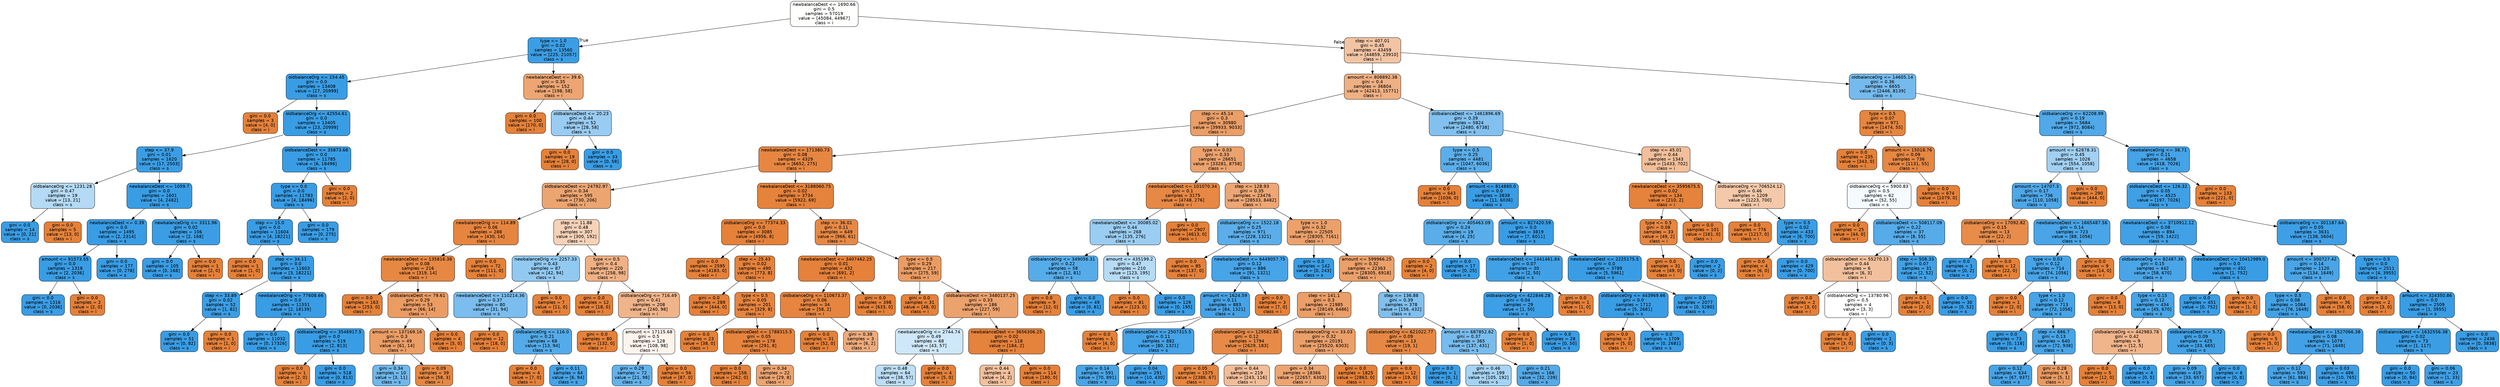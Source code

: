digraph Tree {
node [shape=box, style="filled, rounded", color="black", fontname=helvetica] ;
edge [fontname=helvetica] ;
0 [label="newbalanceDest <= 1690.66\ngini = 0.5\nsamples = 57019\nvalue = [45084, 44967]\nclass = i", fillcolor="#fffffe"] ;
1 [label="type <= 1.0\ngini = 0.02\nsamples = 13560\nvalue = [225, 21057]\nclass = s", fillcolor="#3b9ee5"] ;
0 -> 1 [labeldistance=2.5, labelangle=45, headlabel="True"] ;
2 [label="oldbalanceOrg <= 154.45\ngini = 0.0\nsamples = 13408\nvalue = [27, 20999]\nclass = s", fillcolor="#399de5"] ;
1 -> 2 ;
3 [label="gini = 0.0\nsamples = 3\nvalue = [4, 0]\nclass = i", fillcolor="#e58139"] ;
2 -> 3 ;
4 [label="oldbalanceOrg <= 42554.61\ngini = 0.0\nsamples = 13405\nvalue = [23, 20999]\nclass = s", fillcolor="#399de5"] ;
2 -> 4 ;
5 [label="step <= 37.9\ngini = 0.01\nsamples = 1620\nvalue = [17, 2503]\nclass = s", fillcolor="#3a9ee5"] ;
4 -> 5 ;
6 [label="oldbalanceOrg <= 1231.28\ngini = 0.47\nsamples = 19\nvalue = [13, 21]\nclass = s", fillcolor="#b4daf5"] ;
5 -> 6 ;
7 [label="gini = 0.0\nsamples = 14\nvalue = [0, 21]\nclass = s", fillcolor="#399de5"] ;
6 -> 7 ;
8 [label="gini = 0.0\nsamples = 5\nvalue = [13, 0]\nclass = i", fillcolor="#e58139"] ;
6 -> 8 ;
9 [label="newbalanceDest <= 1059.7\ngini = 0.0\nsamples = 1601\nvalue = [4, 2482]\nclass = s", fillcolor="#399de5"] ;
5 -> 9 ;
10 [label="newbalanceDest <= 0.39\ngini = 0.0\nsamples = 1495\nvalue = [2, 2314]\nclass = s", fillcolor="#399de5"] ;
9 -> 10 ;
11 [label="amount <= 91573.55\ngini = 0.0\nsamples = 1318\nvalue = [2, 2036]\nclass = s", fillcolor="#399de5"] ;
10 -> 11 ;
12 [label="gini = 0.0\nsamples = 1316\nvalue = [0, 2036]\nclass = s", fillcolor="#399de5"] ;
11 -> 12 ;
13 [label="gini = 0.0\nsamples = 2\nvalue = [2, 0]\nclass = i", fillcolor="#e58139"] ;
11 -> 13 ;
14 [label="gini = 0.0\nsamples = 177\nvalue = [0, 278]\nclass = s", fillcolor="#399de5"] ;
10 -> 14 ;
15 [label="newbalanceOrig <= 3311.96\ngini = 0.02\nsamples = 106\nvalue = [2, 168]\nclass = s", fillcolor="#3b9ee5"] ;
9 -> 15 ;
16 [label="gini = 0.0\nsamples = 105\nvalue = [0, 168]\nclass = s", fillcolor="#399de5"] ;
15 -> 16 ;
17 [label="gini = 0.0\nsamples = 1\nvalue = [2, 0]\nclass = i", fillcolor="#e58139"] ;
15 -> 17 ;
18 [label="oldbalanceDest <= 35873.68\ngini = 0.0\nsamples = 11785\nvalue = [6, 18496]\nclass = s", fillcolor="#399de5"] ;
4 -> 18 ;
19 [label="type <= 0.0\ngini = 0.0\nsamples = 11783\nvalue = [4, 18496]\nclass = s", fillcolor="#399de5"] ;
18 -> 19 ;
20 [label="step <= 15.0\ngini = 0.0\nsamples = 11604\nvalue = [4, 18221]\nclass = s", fillcolor="#399de5"] ;
19 -> 20 ;
21 [label="gini = 0.0\nsamples = 1\nvalue = [1, 0]\nclass = i", fillcolor="#e58139"] ;
20 -> 21 ;
22 [label="step <= 34.11\ngini = 0.0\nsamples = 11603\nvalue = [3, 18221]\nclass = s", fillcolor="#399de5"] ;
20 -> 22 ;
23 [label="step <= 33.89\ngini = 0.02\nsamples = 52\nvalue = [1, 82]\nclass = s", fillcolor="#3b9ee5"] ;
22 -> 23 ;
24 [label="gini = 0.0\nsamples = 51\nvalue = [0, 82]\nclass = s", fillcolor="#399de5"] ;
23 -> 24 ;
25 [label="gini = 0.0\nsamples = 1\nvalue = [1, 0]\nclass = i", fillcolor="#e58139"] ;
23 -> 25 ;
26 [label="newbalanceOrig <= 77608.66\ngini = 0.0\nsamples = 11551\nvalue = [2, 18139]\nclass = s", fillcolor="#399de5"] ;
22 -> 26 ;
27 [label="gini = 0.0\nsamples = 11032\nvalue = [0, 17326]\nclass = s", fillcolor="#399de5"] ;
26 -> 27 ;
28 [label="oldbalanceOrg <= 3546917.5\ngini = 0.0\nsamples = 519\nvalue = [2, 813]\nclass = s", fillcolor="#399de5"] ;
26 -> 28 ;
29 [label="gini = 0.0\nsamples = 1\nvalue = [2, 0]\nclass = i", fillcolor="#e58139"] ;
28 -> 29 ;
30 [label="gini = 0.0\nsamples = 518\nvalue = [0, 813]\nclass = s", fillcolor="#399de5"] ;
28 -> 30 ;
31 [label="gini = 0.0\nsamples = 179\nvalue = [0, 275]\nclass = s", fillcolor="#399de5"] ;
19 -> 31 ;
32 [label="gini = 0.0\nsamples = 2\nvalue = [2, 0]\nclass = i", fillcolor="#e58139"] ;
18 -> 32 ;
33 [label="newbalanceDest <= 39.6\ngini = 0.35\nsamples = 152\nvalue = [198, 58]\nclass = i", fillcolor="#eda673"] ;
1 -> 33 ;
34 [label="gini = 0.0\nsamples = 100\nvalue = [170, 0]\nclass = i", fillcolor="#e58139"] ;
33 -> 34 ;
35 [label="oldbalanceDest <= 20.23\ngini = 0.44\nsamples = 52\nvalue = [28, 58]\nclass = s", fillcolor="#99ccf2"] ;
33 -> 35 ;
36 [label="gini = 0.0\nsamples = 19\nvalue = [28, 0]\nclass = i", fillcolor="#e58139"] ;
35 -> 36 ;
37 [label="gini = 0.0\nsamples = 33\nvalue = [0, 58]\nclass = s", fillcolor="#399de5"] ;
35 -> 37 ;
38 [label="step <= 407.01\ngini = 0.45\nsamples = 43459\nvalue = [44859, 23910]\nclass = i", fillcolor="#f3c4a3"] ;
0 -> 38 [labeldistance=2.5, labelangle=-45, headlabel="False"] ;
39 [label="amount <= 808892.38\ngini = 0.4\nsamples = 36804\nvalue = [42413, 15771]\nclass = i", fillcolor="#efb083"] ;
38 -> 39 ;
40 [label="step <= 45.14\ngini = 0.3\nsamples = 30980\nvalue = [39933, 9033]\nclass = i", fillcolor="#eb9e66"] ;
39 -> 40 ;
41 [label="newbalanceDest <= 171380.73\ngini = 0.08\nsamples = 4329\nvalue = [6652, 275]\nclass = i", fillcolor="#e68641"] ;
40 -> 41 ;
42 [label="oldbalanceDest <= 24792.97\ngini = 0.34\nsamples = 595\nvalue = [730, 206]\nclass = i", fillcolor="#eca571"] ;
41 -> 42 ;
43 [label="newbalanceOrig <= 114.89\ngini = 0.06\nsamples = 288\nvalue = [430, 14]\nclass = i", fillcolor="#e6853f"] ;
42 -> 43 ;
44 [label="newbalanceDest <= 135816.38\ngini = 0.08\nsamples = 216\nvalue = [319, 14]\nclass = i", fillcolor="#e68742"] ;
43 -> 44 ;
45 [label="gini = 0.0\nsamples = 163\nvalue = [253, 0]\nclass = i", fillcolor="#e58139"] ;
44 -> 45 ;
46 [label="oldbalanceDest <= 79.61\ngini = 0.29\nsamples = 53\nvalue = [66, 14]\nclass = i", fillcolor="#eb9c63"] ;
44 -> 46 ;
47 [label="amount <= 137169.16\ngini = 0.3\nsamples = 49\nvalue = [61, 14]\nclass = i", fillcolor="#eb9e66"] ;
46 -> 47 ;
48 [label="gini = 0.34\nsamples = 10\nvalue = [3, 11]\nclass = s", fillcolor="#6fb8ec"] ;
47 -> 48 ;
49 [label="gini = 0.09\nsamples = 39\nvalue = [58, 3]\nclass = i", fillcolor="#e68843"] ;
47 -> 49 ;
50 [label="gini = 0.0\nsamples = 4\nvalue = [5, 0]\nclass = i", fillcolor="#e58139"] ;
46 -> 50 ;
51 [label="gini = 0.0\nsamples = 72\nvalue = [111, 0]\nclass = i", fillcolor="#e58139"] ;
43 -> 51 ;
52 [label="step <= 11.88\ngini = 0.48\nsamples = 307\nvalue = [300, 192]\nclass = i", fillcolor="#f6d2b8"] ;
42 -> 52 ;
53 [label="newbalanceOrig <= 2257.33\ngini = 0.43\nsamples = 87\nvalue = [42, 94]\nclass = s", fillcolor="#91c9f1"] ;
52 -> 53 ;
54 [label="newbalanceDest <= 110214.36\ngini = 0.37\nsamples = 80\nvalue = [31, 94]\nclass = s", fillcolor="#7abdee"] ;
53 -> 54 ;
55 [label="gini = 0.0\nsamples = 12\nvalue = [18, 0]\nclass = i", fillcolor="#e58139"] ;
54 -> 55 ;
56 [label="oldbalanceOrg <= 116.0\ngini = 0.21\nsamples = 68\nvalue = [13, 94]\nclass = s", fillcolor="#54abe9"] ;
54 -> 56 ;
57 [label="gini = 0.0\nsamples = 4\nvalue = [7, 0]\nclass = i", fillcolor="#e58139"] ;
56 -> 57 ;
58 [label="gini = 0.11\nsamples = 64\nvalue = [6, 94]\nclass = s", fillcolor="#46a3e7"] ;
56 -> 58 ;
59 [label="gini = 0.0\nsamples = 7\nvalue = [11, 0]\nclass = i", fillcolor="#e58139"] ;
53 -> 59 ;
60 [label="type <= 0.5\ngini = 0.4\nsamples = 220\nvalue = [258, 98]\nclass = i", fillcolor="#efb184"] ;
52 -> 60 ;
61 [label="gini = 0.0\nsamples = 12\nvalue = [18, 0]\nclass = i", fillcolor="#e58139"] ;
60 -> 61 ;
62 [label="oldbalanceOrg <= 716.49\ngini = 0.41\nsamples = 208\nvalue = [240, 98]\nclass = i", fillcolor="#f0b48a"] ;
60 -> 62 ;
63 [label="gini = 0.0\nsamples = 80\nvalue = [132, 0]\nclass = i", fillcolor="#e58139"] ;
62 -> 63 ;
64 [label="amount <= 17115.68\ngini = 0.5\nsamples = 128\nvalue = [108, 98]\nclass = i", fillcolor="#fdf3ed"] ;
62 -> 64 ;
65 [label="gini = 0.29\nsamples = 72\nvalue = [21, 98]\nclass = s", fillcolor="#63b2eb"] ;
64 -> 65 ;
66 [label="gini = 0.0\nsamples = 56\nvalue = [87, 0]\nclass = i", fillcolor="#e58139"] ;
64 -> 66 ;
67 [label="newbalanceDest <= 3188060.75\ngini = 0.02\nsamples = 3734\nvalue = [5922, 69]\nclass = i", fillcolor="#e5823b"] ;
41 -> 67 ;
68 [label="oldbalanceOrg <= 77374.33\ngini = 0.0\nsamples = 3085\nvalue = [4956, 8]\nclass = i", fillcolor="#e58139"] ;
67 -> 68 ;
69 [label="gini = 0.0\nsamples = 2595\nvalue = [4183, 0]\nclass = i", fillcolor="#e58139"] ;
68 -> 69 ;
70 [label="step <= 25.43\ngini = 0.02\nsamples = 490\nvalue = [773, 8]\nclass = i", fillcolor="#e5823b"] ;
68 -> 70 ;
71 [label="gini = 0.0\nsamples = 289\nvalue = [444, 0]\nclass = i", fillcolor="#e58139"] ;
70 -> 71 ;
72 [label="type <= 0.5\ngini = 0.05\nsamples = 201\nvalue = [329, 8]\nclass = i", fillcolor="#e6843e"] ;
70 -> 72 ;
73 [label="gini = 0.0\nsamples = 23\nvalue = [38, 0]\nclass = i", fillcolor="#e58139"] ;
72 -> 73 ;
74 [label="oldbalanceDest <= 1788315.5\ngini = 0.05\nsamples = 178\nvalue = [291, 8]\nclass = i", fillcolor="#e6843e"] ;
72 -> 74 ;
75 [label="gini = 0.0\nsamples = 156\nvalue = [262, 0]\nclass = i", fillcolor="#e58139"] ;
74 -> 75 ;
76 [label="gini = 0.34\nsamples = 22\nvalue = [29, 8]\nclass = i", fillcolor="#eca470"] ;
74 -> 76 ;
77 [label="step <= 36.01\ngini = 0.11\nsamples = 649\nvalue = [966, 61]\nclass = i", fillcolor="#e78946"] ;
67 -> 77 ;
78 [label="newbalanceDest <= 3407462.25\ngini = 0.01\nsamples = 432\nvalue = [691, 2]\nclass = i", fillcolor="#e5813a"] ;
77 -> 78 ;
79 [label="oldbalanceOrg <= 110673.37\ngini = 0.06\nsamples = 34\nvalue = [58, 2]\nclass = i", fillcolor="#e68540"] ;
78 -> 79 ;
80 [label="gini = 0.0\nsamples = 31\nvalue = [52, 0]\nclass = i", fillcolor="#e58139"] ;
79 -> 80 ;
81 [label="gini = 0.38\nsamples = 3\nvalue = [6, 2]\nclass = i", fillcolor="#eeab7b"] ;
79 -> 81 ;
82 [label="gini = 0.0\nsamples = 398\nvalue = [633, 0]\nclass = i", fillcolor="#e58139"] ;
78 -> 82 ;
83 [label="type <= 0.5\ngini = 0.29\nsamples = 217\nvalue = [275, 59]\nclass = i", fillcolor="#eb9c63"] ;
77 -> 83 ;
84 [label="gini = 0.0\nsamples = 31\nvalue = [48, 0]\nclass = i", fillcolor="#e58139"] ;
83 -> 84 ;
85 [label="oldbalanceDest <= 3480137.25\ngini = 0.33\nsamples = 186\nvalue = [227, 59]\nclass = i", fillcolor="#eca26c"] ;
83 -> 85 ;
86 [label="newbalanceOrig <= 2744.74\ngini = 0.49\nsamples = 68\nvalue = [43, 57]\nclass = s", fillcolor="#cee7f9"] ;
85 -> 86 ;
87 [label="gini = 0.48\nsamples = 64\nvalue = [38, 57]\nclass = s", fillcolor="#bddef6"] ;
86 -> 87 ;
88 [label="gini = 0.0\nsamples = 4\nvalue = [5, 0]\nclass = i", fillcolor="#e58139"] ;
86 -> 88 ;
89 [label="newbalanceDest <= 3656306.25\ngini = 0.02\nsamples = 118\nvalue = [184, 2]\nclass = i", fillcolor="#e5823b"] ;
85 -> 89 ;
90 [label="gini = 0.44\nsamples = 4\nvalue = [4, 2]\nclass = i", fillcolor="#f2c09c"] ;
89 -> 90 ;
91 [label="gini = 0.0\nsamples = 114\nvalue = [180, 0]\nclass = i", fillcolor="#e58139"] ;
89 -> 91 ;
92 [label="type <= 0.03\ngini = 0.33\nsamples = 26651\nvalue = [33281, 8758]\nclass = i", fillcolor="#eca26d"] ;
40 -> 92 ;
93 [label="newbalanceDest <= 101070.34\ngini = 0.1\nsamples = 3175\nvalue = [4748, 276]\nclass = i", fillcolor="#e78845"] ;
92 -> 93 ;
94 [label="newbalanceDest <= 30085.02\ngini = 0.44\nsamples = 268\nvalue = [135, 276]\nclass = s", fillcolor="#9acdf2"] ;
93 -> 94 ;
95 [label="oldbalanceOrg <= 349056.31\ngini = 0.22\nsamples = 58\nvalue = [12, 81]\nclass = s", fillcolor="#56ace9"] ;
94 -> 95 ;
96 [label="gini = 0.0\nsamples = 9\nvalue = [12, 0]\nclass = i", fillcolor="#e58139"] ;
95 -> 96 ;
97 [label="gini = 0.0\nsamples = 49\nvalue = [0, 81]\nclass = s", fillcolor="#399de5"] ;
95 -> 97 ;
98 [label="amount <= 435199.2\ngini = 0.47\nsamples = 210\nvalue = [123, 195]\nclass = s", fillcolor="#b6dbf5"] ;
94 -> 98 ;
99 [label="gini = 0.0\nsamples = 81\nvalue = [123, 0]\nclass = i", fillcolor="#e58139"] ;
98 -> 99 ;
100 [label="gini = 0.0\nsamples = 129\nvalue = [0, 195]\nclass = s", fillcolor="#399de5"] ;
98 -> 100 ;
101 [label="gini = 0.0\nsamples = 2907\nvalue = [4613, 0]\nclass = i", fillcolor="#e58139"] ;
93 -> 101 ;
102 [label="step <= 128.93\ngini = 0.35\nsamples = 23476\nvalue = [28533, 8482]\nclass = i", fillcolor="#eda674"] ;
92 -> 102 ;
103 [label="oldbalanceOrg <= 1522.18\ngini = 0.25\nsamples = 971\nvalue = [228, 1321]\nclass = s", fillcolor="#5baee9"] ;
102 -> 103 ;
104 [label="gini = 0.0\nsamples = 85\nvalue = [137, 0]\nclass = i", fillcolor="#e58139"] ;
103 -> 104 ;
105 [label="newbalanceDest <= 6449057.75\ngini = 0.12\nsamples = 886\nvalue = [91, 1321]\nclass = s", fillcolor="#47a4e7"] ;
103 -> 105 ;
106 [label="amount <= 1624.59\ngini = 0.11\nsamples = 883\nvalue = [84, 1321]\nclass = s", fillcolor="#46a3e7"] ;
105 -> 106 ;
107 [label="gini = 0.0\nsamples = 1\nvalue = [4, 0]\nclass = i", fillcolor="#e58139"] ;
106 -> 107 ;
108 [label="oldbalanceDest <= 2507315.5\ngini = 0.11\nsamples = 882\nvalue = [80, 1321]\nclass = s", fillcolor="#45a3e7"] ;
106 -> 108 ;
109 [label="gini = 0.14\nsamples = 591\nvalue = [70, 891]\nclass = s", fillcolor="#49a5e7"] ;
108 -> 109 ;
110 [label="gini = 0.04\nsamples = 291\nvalue = [10, 430]\nclass = s", fillcolor="#3e9fe6"] ;
108 -> 110 ;
111 [label="gini = 0.0\nsamples = 3\nvalue = [7, 0]\nclass = i", fillcolor="#e58139"] ;
105 -> 111 ;
112 [label="type <= 1.0\ngini = 0.32\nsamples = 22505\nvalue = [28305, 7161]\nclass = i", fillcolor="#eca16b"] ;
102 -> 112 ;
113 [label="gini = 0.0\nsamples = 142\nvalue = [0, 243]\nclass = s", fillcolor="#399de5"] ;
112 -> 113 ;
114 [label="amount <= 599966.25\ngini = 0.32\nsamples = 22363\nvalue = [28305, 6918]\nclass = i", fillcolor="#eba069"] ;
112 -> 114 ;
115 [label="step <= 141.1\ngini = 0.3\nsamples = 21985\nvalue = [28149, 6486]\nclass = i", fillcolor="#eb9e67"] ;
114 -> 115 ;
116 [label="oldbalanceOrg <= 129582.86\ngini = 0.12\nsamples = 1794\nvalue = [2629, 183]\nclass = i", fillcolor="#e78a47"] ;
115 -> 116 ;
117 [label="gini = 0.05\nsamples = 1575\nvalue = [2386, 67]\nclass = i", fillcolor="#e6853f"] ;
116 -> 117 ;
118 [label="gini = 0.44\nsamples = 219\nvalue = [243, 116]\nclass = i", fillcolor="#f1bd98"] ;
116 -> 118 ;
119 [label="newbalanceOrig <= 33.03\ngini = 0.32\nsamples = 20191\nvalue = [25520, 6303]\nclass = i", fillcolor="#eba06a"] ;
115 -> 119 ;
120 [label="gini = 0.34\nsamples = 18366\nvalue = [22657, 6303]\nclass = i", fillcolor="#eca470"] ;
119 -> 120 ;
121 [label="gini = 0.0\nsamples = 1825\nvalue = [2863, 0]\nclass = i", fillcolor="#e58139"] ;
119 -> 121 ;
122 [label="step <= 136.88\ngini = 0.39\nsamples = 378\nvalue = [156, 432]\nclass = s", fillcolor="#80c0ee"] ;
114 -> 122 ;
123 [label="oldbalanceOrg <= 621022.77\ngini = 0.09\nsamples = 13\nvalue = [19, 1]\nclass = i", fillcolor="#e68843"] ;
122 -> 123 ;
124 [label="gini = 0.0\nsamples = 12\nvalue = [19, 0]\nclass = i", fillcolor="#e58139"] ;
123 -> 124 ;
125 [label="gini = 0.0\nsamples = 1\nvalue = [0, 1]\nclass = s", fillcolor="#399de5"] ;
123 -> 125 ;
126 [label="amount <= 687852.62\ngini = 0.37\nsamples = 365\nvalue = [137, 431]\nclass = s", fillcolor="#78bced"] ;
122 -> 126 ;
127 [label="gini = 0.46\nsamples = 199\nvalue = [105, 192]\nclass = s", fillcolor="#a5d3f3"] ;
126 -> 127 ;
128 [label="gini = 0.21\nsamples = 166\nvalue = [32, 239]\nclass = s", fillcolor="#54aae8"] ;
126 -> 128 ;
129 [label="oldbalanceDest <= 1461896.69\ngini = 0.39\nsamples = 5824\nvalue = [2480, 6738]\nclass = s", fillcolor="#82c1ef"] ;
39 -> 129 ;
130 [label="type <= 0.5\ngini = 0.25\nsamples = 4481\nvalue = [1047, 6036]\nclass = s", fillcolor="#5baeea"] ;
129 -> 130 ;
131 [label="gini = 0.0\nsamples = 643\nvalue = [1036, 0]\nclass = i", fillcolor="#e58139"] ;
130 -> 131 ;
132 [label="amount <= 814880.0\ngini = 0.0\nsamples = 3838\nvalue = [11, 6036]\nclass = s", fillcolor="#399de5"] ;
130 -> 132 ;
133 [label="oldbalanceOrg <= 405463.09\ngini = 0.24\nsamples = 19\nvalue = [4, 25]\nclass = s", fillcolor="#59ade9"] ;
132 -> 133 ;
134 [label="gini = 0.0\nsamples = 2\nvalue = [4, 0]\nclass = i", fillcolor="#e58139"] ;
133 -> 134 ;
135 [label="gini = 0.0\nsamples = 17\nvalue = [0, 25]\nclass = s", fillcolor="#399de5"] ;
133 -> 135 ;
136 [label="amount <= 827420.59\ngini = 0.0\nsamples = 3819\nvalue = [7, 6011]\nclass = s", fillcolor="#399de5"] ;
132 -> 136 ;
137 [label="newbalanceDest <= 1441461.84\ngini = 0.07\nsamples = 30\nvalue = [2, 50]\nclass = s", fillcolor="#41a1e6"] ;
136 -> 137 ;
138 [label="oldbalanceOrg <= 422846.28\ngini = 0.04\nsamples = 29\nvalue = [1, 50]\nclass = s", fillcolor="#3d9fe6"] ;
137 -> 138 ;
139 [label="gini = 0.0\nsamples = 1\nvalue = [1, 0]\nclass = i", fillcolor="#e58139"] ;
138 -> 139 ;
140 [label="gini = 0.0\nsamples = 28\nvalue = [0, 50]\nclass = s", fillcolor="#399de5"] ;
138 -> 140 ;
141 [label="gini = 0.0\nsamples = 1\nvalue = [1, 0]\nclass = i", fillcolor="#e58139"] ;
137 -> 141 ;
142 [label="newbalanceDest <= 2225175.5\ngini = 0.0\nsamples = 3789\nvalue = [5, 5961]\nclass = s", fillcolor="#399de5"] ;
136 -> 142 ;
143 [label="oldbalanceOrg <= 443969.66\ngini = 0.0\nsamples = 1712\nvalue = [5, 2681]\nclass = s", fillcolor="#399de5"] ;
142 -> 143 ;
144 [label="gini = 0.0\nsamples = 3\nvalue = [5, 0]\nclass = i", fillcolor="#e58139"] ;
143 -> 144 ;
145 [label="gini = 0.0\nsamples = 1709\nvalue = [0, 2681]\nclass = s", fillcolor="#399de5"] ;
143 -> 145 ;
146 [label="gini = 0.0\nsamples = 2077\nvalue = [0, 3280]\nclass = s", fillcolor="#399de5"] ;
142 -> 146 ;
147 [label="step <= 45.01\ngini = 0.44\nsamples = 1343\nvalue = [1433, 702]\nclass = i", fillcolor="#f2bf9a"] ;
129 -> 147 ;
148 [label="newbalanceDest <= 3595675.5\ngini = 0.02\nsamples = 134\nvalue = [210, 2]\nclass = i", fillcolor="#e5823b"] ;
147 -> 148 ;
149 [label="type <= 0.5\ngini = 0.08\nsamples = 33\nvalue = [49, 2]\nclass = i", fillcolor="#e68641"] ;
148 -> 149 ;
150 [label="gini = 0.0\nsamples = 31\nvalue = [49, 0]\nclass = i", fillcolor="#e58139"] ;
149 -> 150 ;
151 [label="gini = 0.0\nsamples = 2\nvalue = [0, 2]\nclass = s", fillcolor="#399de5"] ;
149 -> 151 ;
152 [label="gini = 0.0\nsamples = 101\nvalue = [161, 0]\nclass = i", fillcolor="#e58139"] ;
148 -> 152 ;
153 [label="oldbalanceOrg <= 706524.12\ngini = 0.46\nsamples = 1209\nvalue = [1223, 700]\nclass = i", fillcolor="#f4c9aa"] ;
147 -> 153 ;
154 [label="gini = 0.0\nsamples = 776\nvalue = [1217, 0]\nclass = i", fillcolor="#e58139"] ;
153 -> 154 ;
155 [label="type <= 0.5\ngini = 0.02\nsamples = 433\nvalue = [6, 700]\nclass = s", fillcolor="#3b9ee5"] ;
153 -> 155 ;
156 [label="gini = 0.0\nsamples = 4\nvalue = [6, 0]\nclass = i", fillcolor="#e58139"] ;
155 -> 156 ;
157 [label="gini = 0.0\nsamples = 429\nvalue = [0, 700]\nclass = s", fillcolor="#399de5"] ;
155 -> 157 ;
158 [label="oldbalanceOrg <= 14605.14\ngini = 0.36\nsamples = 6655\nvalue = [2446, 8139]\nclass = s", fillcolor="#75baed"] ;
38 -> 158 ;
159 [label="type <= 0.5\ngini = 0.07\nsamples = 971\nvalue = [1474, 55]\nclass = i", fillcolor="#e68640"] ;
158 -> 159 ;
160 [label="gini = 0.0\nsamples = 235\nvalue = [343, 0]\nclass = i", fillcolor="#e58139"] ;
159 -> 160 ;
161 [label="amount <= 15018.76\ngini = 0.09\nsamples = 736\nvalue = [1131, 55]\nclass = i", fillcolor="#e68743"] ;
159 -> 161 ;
162 [label="oldbalanceOrg <= 5900.83\ngini = 0.5\nsamples = 62\nvalue = [52, 55]\nclass = s", fillcolor="#f4fafe"] ;
161 -> 162 ;
163 [label="gini = 0.0\nsamples = 25\nvalue = [44, 0]\nclass = i", fillcolor="#e58139"] ;
162 -> 163 ;
164 [label="oldbalanceDest <= 508117.09\ngini = 0.22\nsamples = 37\nvalue = [8, 55]\nclass = s", fillcolor="#56abe9"] ;
162 -> 164 ;
165 [label="oldbalanceDest <= 55270.13\ngini = 0.44\nsamples = 6\nvalue = [6, 3]\nclass = i", fillcolor="#f2c09c"] ;
164 -> 165 ;
166 [label="gini = 0.0\nsamples = 2\nvalue = [3, 0]\nclass = i", fillcolor="#e58139"] ;
165 -> 166 ;
167 [label="oldbalanceOrg <= 13780.96\ngini = 0.5\nsamples = 4\nvalue = [3, 3]\nclass = i", fillcolor="#ffffff"] ;
165 -> 167 ;
168 [label="gini = 0.0\nsamples = 3\nvalue = [3, 0]\nclass = i", fillcolor="#e58139"] ;
167 -> 168 ;
169 [label="gini = 0.0\nsamples = 1\nvalue = [0, 3]\nclass = s", fillcolor="#399de5"] ;
167 -> 169 ;
170 [label="step <= 508.33\ngini = 0.07\nsamples = 31\nvalue = [2, 52]\nclass = s", fillcolor="#41a1e6"] ;
164 -> 170 ;
171 [label="gini = 0.0\nsamples = 1\nvalue = [2, 0]\nclass = i", fillcolor="#e58139"] ;
170 -> 171 ;
172 [label="gini = 0.0\nsamples = 30\nvalue = [0, 52]\nclass = s", fillcolor="#399de5"] ;
170 -> 172 ;
173 [label="gini = 0.0\nsamples = 674\nvalue = [1079, 0]\nclass = i", fillcolor="#e58139"] ;
161 -> 173 ;
174 [label="oldbalanceOrg <= 62208.99\ngini = 0.19\nsamples = 5684\nvalue = [972, 8084]\nclass = s", fillcolor="#51a9e8"] ;
158 -> 174 ;
175 [label="amount <= 62878.31\ngini = 0.45\nsamples = 1026\nvalue = [554, 1058]\nclass = s", fillcolor="#a1d0f3"] ;
174 -> 175 ;
176 [label="amount <= 14707.3\ngini = 0.17\nsamples = 736\nvalue = [110, 1058]\nclass = s", fillcolor="#4ea7e8"] ;
175 -> 176 ;
177 [label="oldbalanceOrg <= 17092.82\ngini = 0.15\nsamples = 13\nvalue = [22, 2]\nclass = i", fillcolor="#e78c4b"] ;
176 -> 177 ;
178 [label="gini = 0.0\nsamples = 1\nvalue = [0, 2]\nclass = s", fillcolor="#399de5"] ;
177 -> 178 ;
179 [label="gini = 0.0\nsamples = 12\nvalue = [22, 0]\nclass = i", fillcolor="#e58139"] ;
177 -> 179 ;
180 [label="newbalanceDest <= 1665487.56\ngini = 0.14\nsamples = 723\nvalue = [88, 1056]\nclass = s", fillcolor="#49a5e7"] ;
176 -> 180 ;
181 [label="type <= 0.03\ngini = 0.12\nsamples = 714\nvalue = [74, 1056]\nclass = s", fillcolor="#47a4e7"] ;
180 -> 181 ;
182 [label="gini = 0.0\nsamples = 1\nvalue = [2, 0]\nclass = i", fillcolor="#e58139"] ;
181 -> 182 ;
183 [label="type <= 1.0\ngini = 0.12\nsamples = 713\nvalue = [72, 1056]\nclass = s", fillcolor="#46a4e7"] ;
181 -> 183 ;
184 [label="gini = 0.0\nsamples = 73\nvalue = [0, 118]\nclass = s", fillcolor="#399de5"] ;
183 -> 184 ;
185 [label="step <= 686.7\ngini = 0.13\nsamples = 640\nvalue = [72, 938]\nclass = s", fillcolor="#48a5e7"] ;
183 -> 185 ;
186 [label="gini = 0.12\nsamples = 634\nvalue = [67, 937]\nclass = s", fillcolor="#47a4e7"] ;
185 -> 186 ;
187 [label="gini = 0.28\nsamples = 6\nvalue = [5, 1]\nclass = i", fillcolor="#ea9a61"] ;
185 -> 187 ;
188 [label="gini = 0.0\nsamples = 9\nvalue = [14, 0]\nclass = i", fillcolor="#e58139"] ;
180 -> 188 ;
189 [label="gini = 0.0\nsamples = 290\nvalue = [444, 0]\nclass = i", fillcolor="#e58139"] ;
175 -> 189 ;
190 [label="newbalanceOrig <= 38.71\ngini = 0.11\nsamples = 4658\nvalue = [418, 7026]\nclass = s", fillcolor="#45a3e7"] ;
174 -> 190 ;
191 [label="oldbalanceDest <= 126.32\ngini = 0.05\nsamples = 4525\nvalue = [197, 7026]\nclass = s", fillcolor="#3fa0e6"] ;
190 -> 191 ;
192 [label="newbalanceDest <= 3710912.12\ngini = 0.08\nsamples = 894\nvalue = [59, 1422]\nclass = s", fillcolor="#41a1e6"] ;
191 -> 192 ;
193 [label="oldbalanceOrg <= 82487.36\ngini = 0.15\nsamples = 442\nvalue = [58, 670]\nclass = s", fillcolor="#4aa5e7"] ;
192 -> 193 ;
194 [label="gini = 0.0\nsamples = 8\nvalue = [13, 0]\nclass = i", fillcolor="#e58139"] ;
193 -> 194 ;
195 [label="type <= 0.15\ngini = 0.12\nsamples = 434\nvalue = [45, 670]\nclass = s", fillcolor="#46a4e7"] ;
193 -> 195 ;
196 [label="oldbalanceOrg <= 442983.78\ngini = 0.42\nsamples = 9\nvalue = [12, 5]\nclass = i", fillcolor="#f0b58b"] ;
195 -> 196 ;
197 [label="gini = 0.0\nsamples = 5\nvalue = [12, 0]\nclass = i", fillcolor="#e58139"] ;
196 -> 197 ;
198 [label="gini = 0.0\nsamples = 4\nvalue = [0, 5]\nclass = s", fillcolor="#399de5"] ;
196 -> 198 ;
199 [label="oldbalanceDest <= 5.72\ngini = 0.09\nsamples = 425\nvalue = [33, 665]\nclass = s", fillcolor="#43a2e6"] ;
195 -> 199 ;
200 [label="gini = 0.09\nsamples = 419\nvalue = [33, 657]\nclass = s", fillcolor="#43a2e6"] ;
199 -> 200 ;
201 [label="gini = 0.0\nsamples = 6\nvalue = [0, 8]\nclass = s", fillcolor="#399de5"] ;
199 -> 201 ;
202 [label="newbalanceDest <= 10412989.0\ngini = 0.0\nsamples = 452\nvalue = [1, 752]\nclass = s", fillcolor="#399de5"] ;
192 -> 202 ;
203 [label="gini = 0.0\nsamples = 451\nvalue = [0, 752]\nclass = s", fillcolor="#399de5"] ;
202 -> 203 ;
204 [label="gini = 0.0\nsamples = 1\nvalue = [1, 0]\nclass = i", fillcolor="#e58139"] ;
202 -> 204 ;
205 [label="oldbalanceOrg <= 301187.64\ngini = 0.05\nsamples = 3631\nvalue = [138, 5604]\nclass = s", fillcolor="#3e9fe6"] ;
191 -> 205 ;
206 [label="amount <= 300727.42\ngini = 0.14\nsamples = 1120\nvalue = [134, 1649]\nclass = s", fillcolor="#49a5e7"] ;
205 -> 206 ;
207 [label="type <= 0.5\ngini = 0.08\nsamples = 1084\nvalue = [76, 1649]\nclass = s", fillcolor="#42a2e6"] ;
206 -> 207 ;
208 [label="gini = 0.0\nsamples = 5\nvalue = [5, 0]\nclass = i", fillcolor="#e58139"] ;
207 -> 208 ;
209 [label="newbalanceDest <= 1527066.38\ngini = 0.08\nsamples = 1079\nvalue = [71, 1649]\nclass = s", fillcolor="#42a1e6"] ;
207 -> 209 ;
210 [label="gini = 0.12\nsamples = 593\nvalue = [61, 884]\nclass = s", fillcolor="#47a4e7"] ;
209 -> 210 ;
211 [label="gini = 0.03\nsamples = 486\nvalue = [10, 765]\nclass = s", fillcolor="#3c9ee5"] ;
209 -> 211 ;
212 [label="gini = 0.0\nsamples = 36\nvalue = [58, 0]\nclass = i", fillcolor="#e58139"] ;
206 -> 212 ;
213 [label="type <= 0.5\ngini = 0.0\nsamples = 2511\nvalue = [4, 3955]\nclass = s", fillcolor="#399de5"] ;
205 -> 213 ;
214 [label="gini = 0.0\nsamples = 2\nvalue = [3, 0]\nclass = i", fillcolor="#e58139"] ;
213 -> 214 ;
215 [label="amount <= 324350.86\ngini = 0.0\nsamples = 2509\nvalue = [1, 3955]\nclass = s", fillcolor="#399de5"] ;
213 -> 215 ;
216 [label="oldbalanceDest <= 1632556.38\ngini = 0.02\nsamples = 73\nvalue = [1, 117]\nclass = s", fillcolor="#3b9ee5"] ;
215 -> 216 ;
217 [label="gini = 0.0\nsamples = 50\nvalue = [0, 84]\nclass = s", fillcolor="#399de5"] ;
216 -> 217 ;
218 [label="gini = 0.06\nsamples = 23\nvalue = [1, 33]\nclass = s", fillcolor="#3fa0e6"] ;
216 -> 218 ;
219 [label="gini = 0.0\nsamples = 2436\nvalue = [0, 3838]\nclass = s", fillcolor="#399de5"] ;
215 -> 219 ;
220 [label="gini = 0.0\nsamples = 133\nvalue = [221, 0]\nclass = i", fillcolor="#e58139"] ;
190 -> 220 ;
}